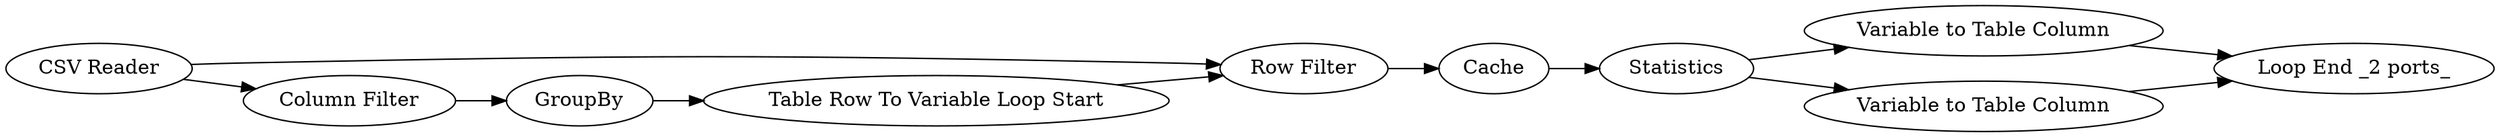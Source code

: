 digraph {
	37 -> 14
	14 -> 25
	34 -> 14
	36 -> 29
	26 -> 12
	28 -> 36
	12 -> 37
	34 -> 26
	25 -> 28
	28 -> 35
	35 -> 29
	35 [label="Variable to Table Column"]
	34 [label="CSV Reader"]
	29 [label="Loop End _2 ports_"]
	28 [label=Statistics]
	36 [label="Variable to Table Column"]
	26 [label="Column Filter"]
	25 [label=Cache]
	14 [label="Row Filter"]
	12 [label=GroupBy]
	37 [label="Table Row To Variable Loop Start"]
	rankdir=LR
}
